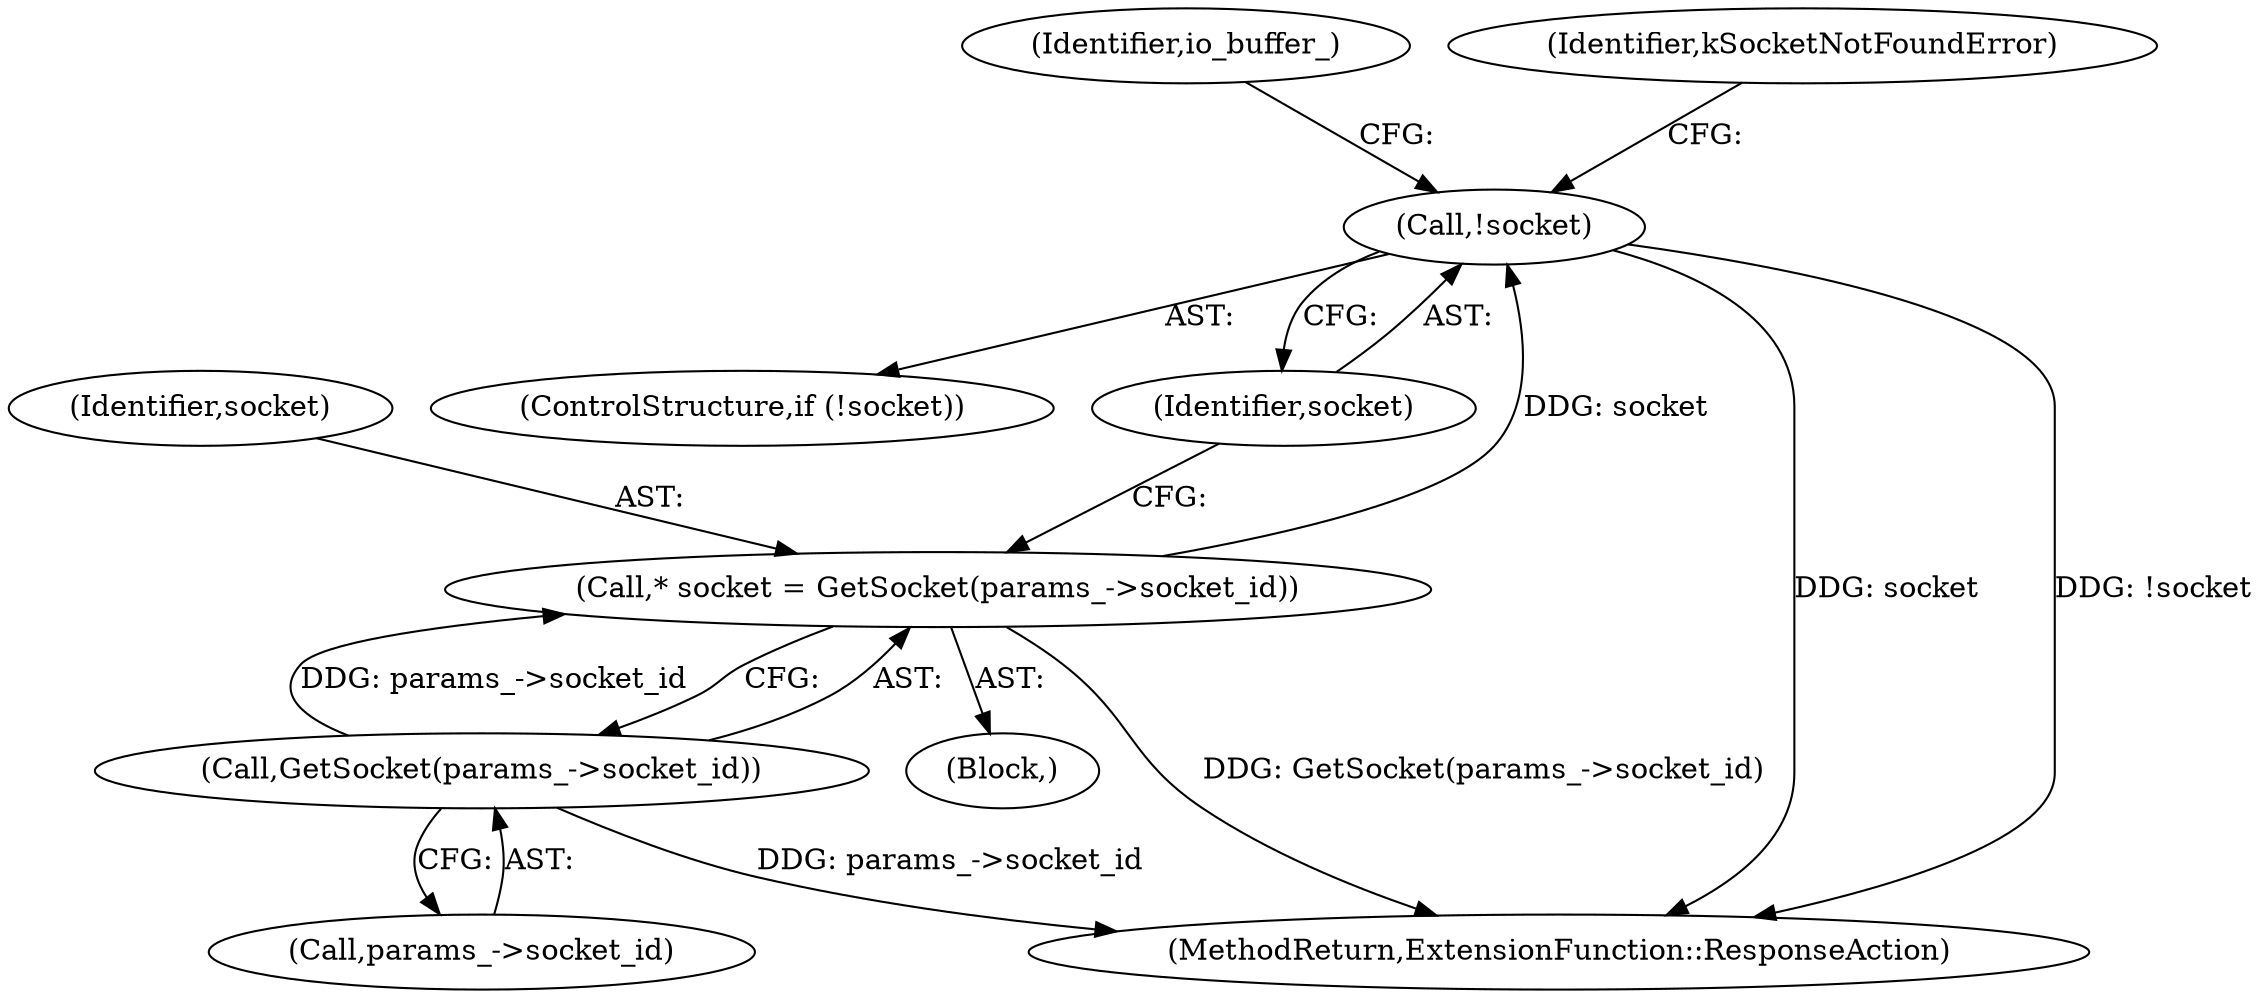 digraph "0_Chrome_c5c6320f80159dc41dffc3cfbf0298925c7dcf1b@API" {
"1000126" [label="(Call,!socket)"];
"1000119" [label="(Call,* socket = GetSocket(params_->socket_id))"];
"1000121" [label="(Call,GetSocket(params_->socket_id))"];
"1000133" [label="(Identifier,io_buffer_)"];
"1000125" [label="(ControlStructure,if (!socket))"];
"1000122" [label="(Call,params_->socket_id)"];
"1000119" [label="(Call,* socket = GetSocket(params_->socket_id))"];
"1000121" [label="(Call,GetSocket(params_->socket_id))"];
"1000120" [label="(Identifier,socket)"];
"1000131" [label="(Identifier,kSocketNotFoundError)"];
"1000101" [label="(Block,)"];
"1000127" [label="(Identifier,socket)"];
"1000148" [label="(MethodReturn,ExtensionFunction::ResponseAction)"];
"1000126" [label="(Call,!socket)"];
"1000126" -> "1000125"  [label="AST: "];
"1000126" -> "1000127"  [label="CFG: "];
"1000127" -> "1000126"  [label="AST: "];
"1000131" -> "1000126"  [label="CFG: "];
"1000133" -> "1000126"  [label="CFG: "];
"1000126" -> "1000148"  [label="DDG: socket"];
"1000126" -> "1000148"  [label="DDG: !socket"];
"1000119" -> "1000126"  [label="DDG: socket"];
"1000119" -> "1000101"  [label="AST: "];
"1000119" -> "1000121"  [label="CFG: "];
"1000120" -> "1000119"  [label="AST: "];
"1000121" -> "1000119"  [label="AST: "];
"1000127" -> "1000119"  [label="CFG: "];
"1000119" -> "1000148"  [label="DDG: GetSocket(params_->socket_id)"];
"1000121" -> "1000119"  [label="DDG: params_->socket_id"];
"1000121" -> "1000122"  [label="CFG: "];
"1000122" -> "1000121"  [label="AST: "];
"1000121" -> "1000148"  [label="DDG: params_->socket_id"];
}
